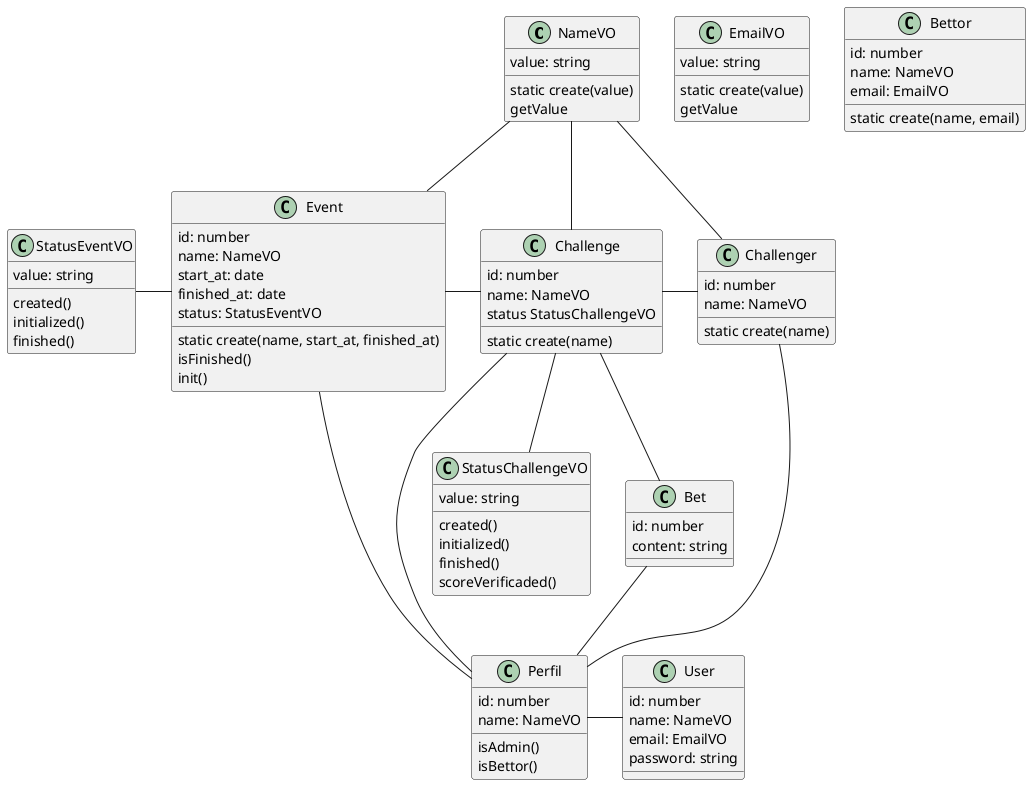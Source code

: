 @startuml core-class-diagram

class NameVO {
    {field} value: string
    {method} static create(value)
    {method} getValue
}

class EmailVO {
    {field} value: string
    {method} static create(value)
    {method} getValue
}

class StatusEventVO {
    {field} value: string
    {method} created()
    {method} initialized()
    {method} finished()
}

class StatusChallengeVO {
    {field} value: string
    {method} created()
    {method} initialized()
    {method} finished()
    {method} scoreVerificaded()
}

class Bettor {
    {field} id: number
    {field} name: NameVO
    {field} email: EmailVO
    {method} static create(name, email)
}

class User {
    id: number
    name: NameVO
    email: EmailVO
    password: string
}

class Perfil {
    id: number
    name: NameVO
    isAdmin()
    isBettor()
}

class Event {
    {field} id: number
    {field} name: NameVO
    {field} start_at: date
    {field} finished_at: date
    {field} status: StatusEventVO
    {method} static create(name, start_at, finished_at)
    {method} isFinished()
    {method} init()
}

class Challenge {
    {field} id: number
    {field} name: NameVO
    {field} status StatusChallengeVO
    {method} static create(name)
}

class Challenger {
    {field} id: number
    {field} name: NameVO
    {method} static create(name)
}

class Bet {
    {field} id: number
    {field} content: string
}

NameVO -down- Event
NameVO -down- Challenge
NameVO -down- Challenger
Event - Challenge
StatusEventVO -right- Event
Challenge - Challenger
Challenge -down- StatusChallengeVO 



Bet -up- Challenge
Bet -down- Perfil
Perfil -right- Challenge
Challenger -down- Perfil
Perfil -right- User
Event -down- Perfil


@enduml